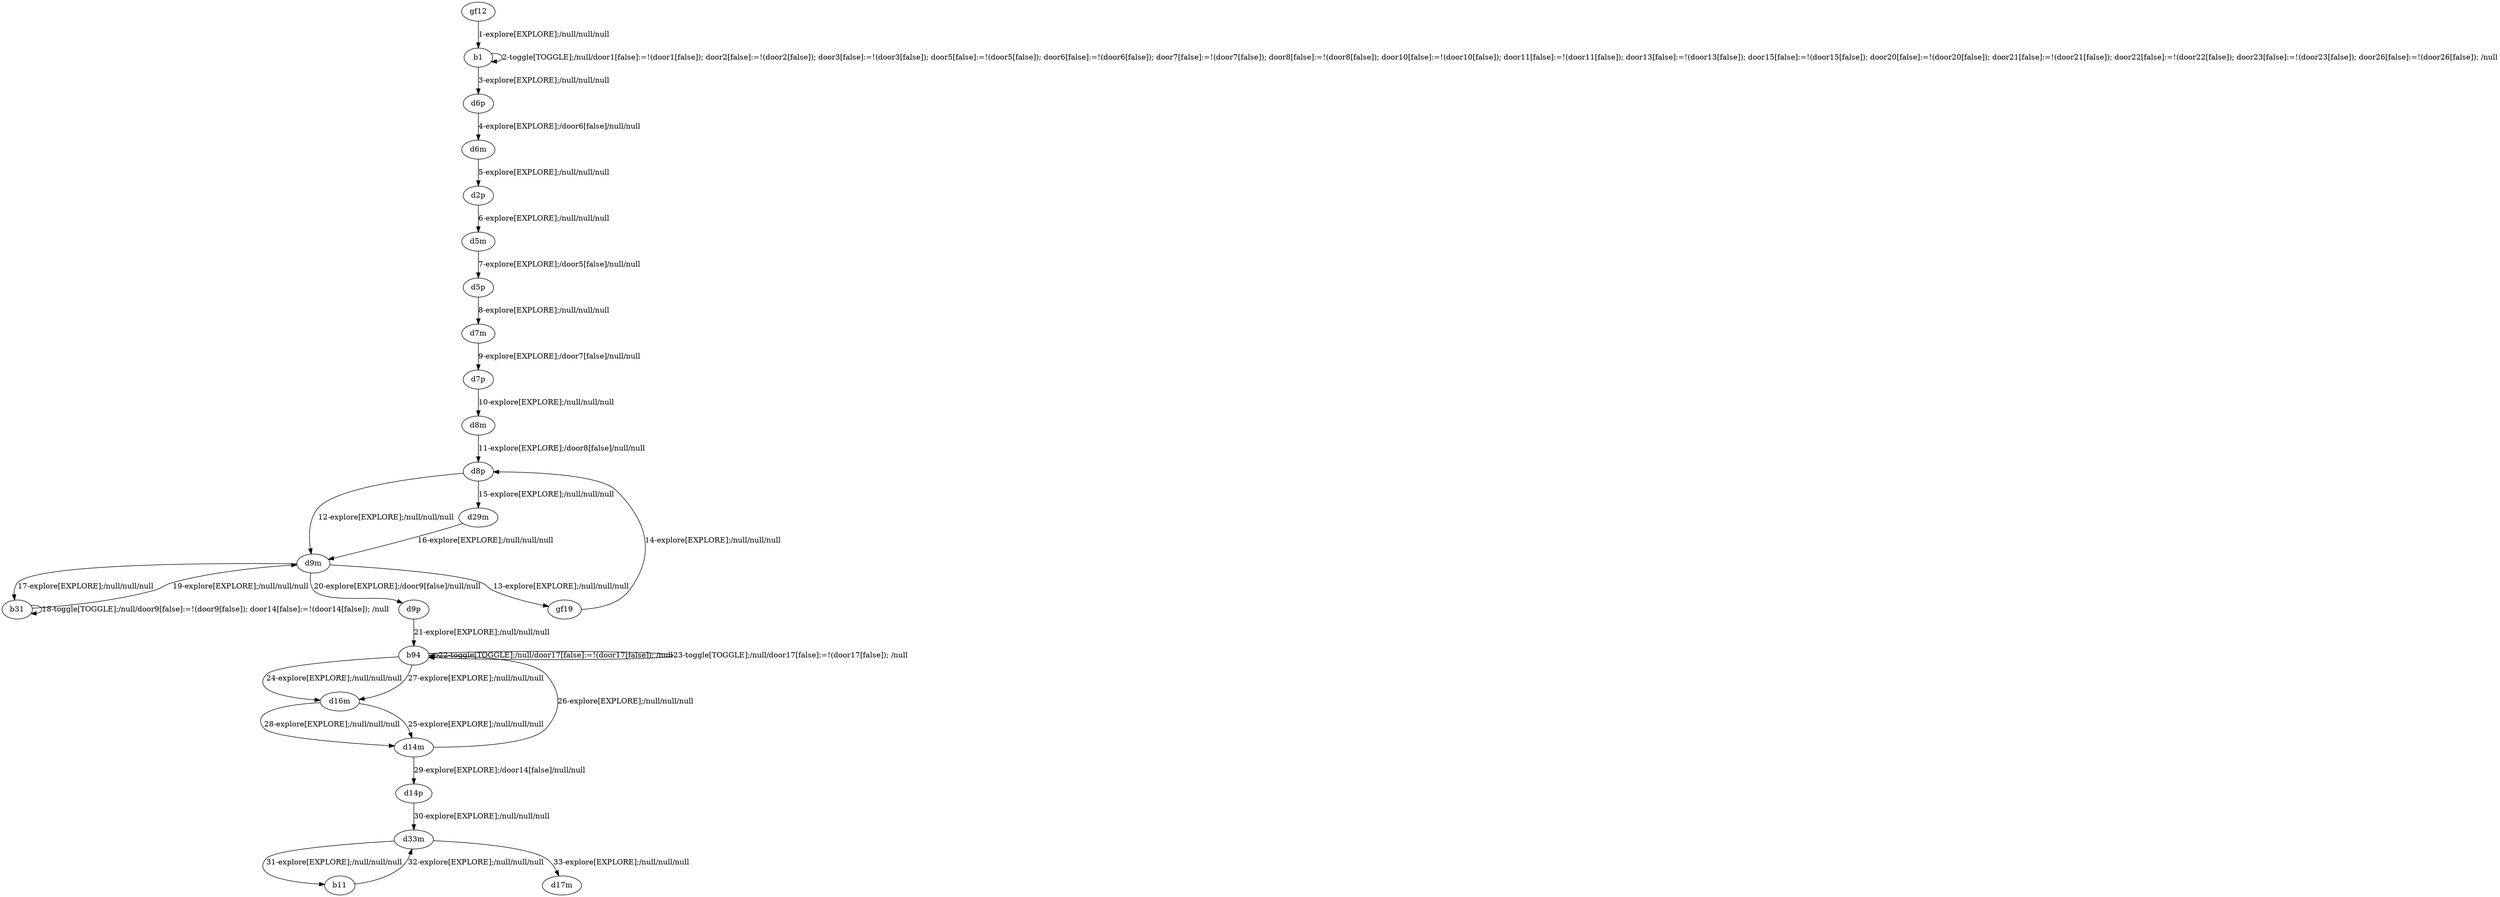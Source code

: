 # Total number of goals covered by this test: 1
# d33m --> d17m

digraph g {
"gf12" -> "b1" [label = "1-explore[EXPLORE];/null/null/null"];
"b1" -> "b1" [label = "2-toggle[TOGGLE];/null/door1[false]:=!(door1[false]); door2[false]:=!(door2[false]); door3[false]:=!(door3[false]); door5[false]:=!(door5[false]); door6[false]:=!(door6[false]); door7[false]:=!(door7[false]); door8[false]:=!(door8[false]); door10[false]:=!(door10[false]); door11[false]:=!(door11[false]); door13[false]:=!(door13[false]); door15[false]:=!(door15[false]); door20[false]:=!(door20[false]); door21[false]:=!(door21[false]); door22[false]:=!(door22[false]); door23[false]:=!(door23[false]); door26[false]:=!(door26[false]); /null"];
"b1" -> "d6p" [label = "3-explore[EXPLORE];/null/null/null"];
"d6p" -> "d6m" [label = "4-explore[EXPLORE];/door6[false]/null/null"];
"d6m" -> "d2p" [label = "5-explore[EXPLORE];/null/null/null"];
"d2p" -> "d5m" [label = "6-explore[EXPLORE];/null/null/null"];
"d5m" -> "d5p" [label = "7-explore[EXPLORE];/door5[false]/null/null"];
"d5p" -> "d7m" [label = "8-explore[EXPLORE];/null/null/null"];
"d7m" -> "d7p" [label = "9-explore[EXPLORE];/door7[false]/null/null"];
"d7p" -> "d8m" [label = "10-explore[EXPLORE];/null/null/null"];
"d8m" -> "d8p" [label = "11-explore[EXPLORE];/door8[false]/null/null"];
"d8p" -> "d9m" [label = "12-explore[EXPLORE];/null/null/null"];
"d9m" -> "gf19" [label = "13-explore[EXPLORE];/null/null/null"];
"gf19" -> "d8p" [label = "14-explore[EXPLORE];/null/null/null"];
"d8p" -> "d29m" [label = "15-explore[EXPLORE];/null/null/null"];
"d29m" -> "d9m" [label = "16-explore[EXPLORE];/null/null/null"];
"d9m" -> "b31" [label = "17-explore[EXPLORE];/null/null/null"];
"b31" -> "b31" [label = "18-toggle[TOGGLE];/null/door9[false]:=!(door9[false]); door14[false]:=!(door14[false]); /null"];
"b31" -> "d9m" [label = "19-explore[EXPLORE];/null/null/null"];
"d9m" -> "d9p" [label = "20-explore[EXPLORE];/door9[false]/null/null"];
"d9p" -> "b94" [label = "21-explore[EXPLORE];/null/null/null"];
"b94" -> "b94" [label = "22-toggle[TOGGLE];/null/door17[false]:=!(door17[false]); /null"];
"b94" -> "b94" [label = "23-toggle[TOGGLE];/null/door17[false]:=!(door17[false]); /null"];
"b94" -> "d16m" [label = "24-explore[EXPLORE];/null/null/null"];
"d16m" -> "d14m" [label = "25-explore[EXPLORE];/null/null/null"];
"d14m" -> "b94" [label = "26-explore[EXPLORE];/null/null/null"];
"b94" -> "d16m" [label = "27-explore[EXPLORE];/null/null/null"];
"d16m" -> "d14m" [label = "28-explore[EXPLORE];/null/null/null"];
"d14m" -> "d14p" [label = "29-explore[EXPLORE];/door14[false]/null/null"];
"d14p" -> "d33m" [label = "30-explore[EXPLORE];/null/null/null"];
"d33m" -> "b11" [label = "31-explore[EXPLORE];/null/null/null"];
"b11" -> "d33m" [label = "32-explore[EXPLORE];/null/null/null"];
"d33m" -> "d17m" [label = "33-explore[EXPLORE];/null/null/null"];
}